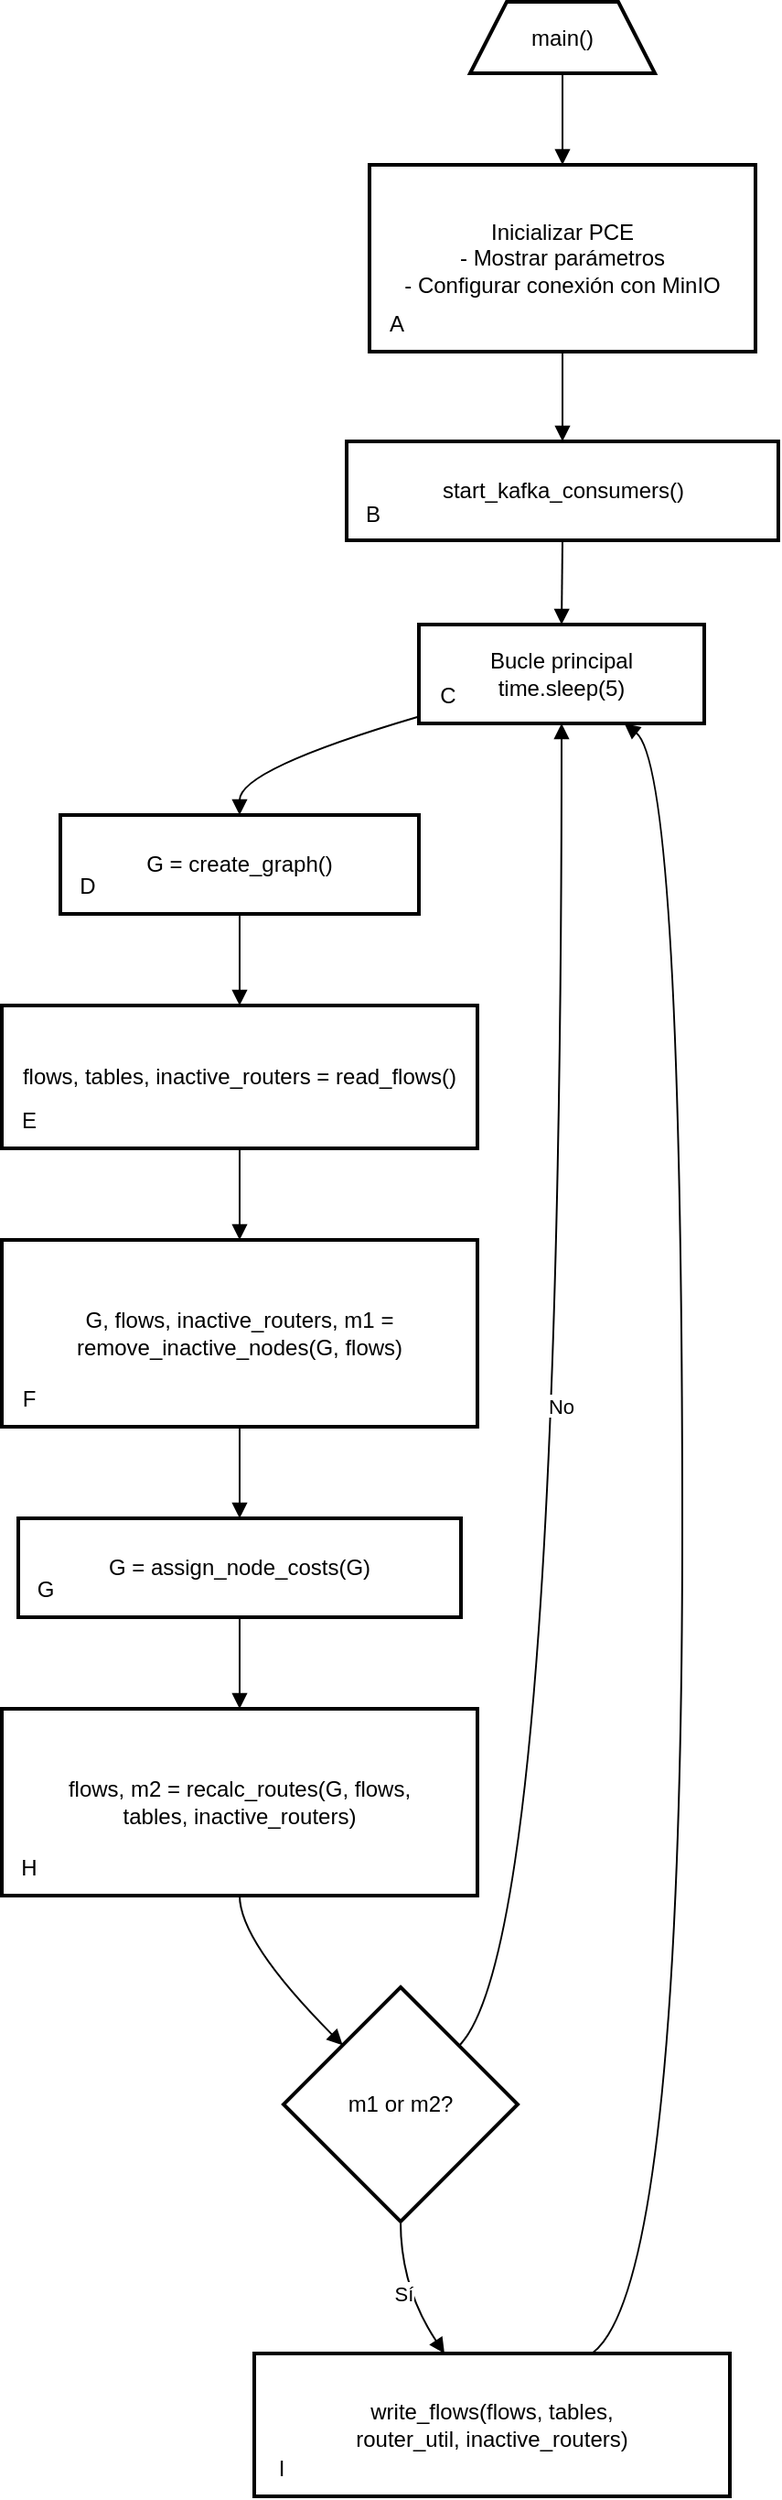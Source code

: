 <mxfile version="27.1.4">
  <diagram name="Página-1" id="7A-79g2rR8QNzKPr_fAy">
    <mxGraphModel grid="1" page="1" gridSize="10" guides="1" tooltips="1" connect="1" arrows="1" fold="1" pageScale="1" pageWidth="827" pageHeight="1169" math="0" shadow="0">
      <root>
        <mxCell id="0" />
        <mxCell id="1" parent="0" />
        <mxCell id="hZJwqxmd7VU3tZrbvJ7t-1" value="main()" style="shape=trapezoid;perimeter=trapezoidPerimeter;fixedSize=1;strokeWidth=2;whiteSpace=wrap;" vertex="1" parent="1">
          <mxGeometry x="426" y="1180" width="101" height="39" as="geometry" />
        </mxCell>
        <mxCell id="hZJwqxmd7VU3tZrbvJ7t-2" value="Inicializar PCE&#xa;    - Mostrar parámetros&#xa;    - Configurar conexión con MinIO" style="whiteSpace=wrap;strokeWidth=2;" vertex="1" parent="1">
          <mxGeometry x="371" y="1269" width="211" height="102" as="geometry" />
        </mxCell>
        <mxCell id="hZJwqxmd7VU3tZrbvJ7t-3" value="start_kafka_consumers()" style="whiteSpace=wrap;strokeWidth=2;" vertex="1" parent="1">
          <mxGeometry x="358.5" y="1420" width="236" height="54" as="geometry" />
        </mxCell>
        <mxCell id="hZJwqxmd7VU3tZrbvJ7t-5" value="Bucle principal&#xa;time.sleep(5)" style="whiteSpace=wrap;strokeWidth=2;" vertex="1" parent="1">
          <mxGeometry x="398" y="1520" width="156" height="54" as="geometry" />
        </mxCell>
        <mxCell id="hZJwqxmd7VU3tZrbvJ7t-6" value="G = create_graph()" style="whiteSpace=wrap;strokeWidth=2;" vertex="1" parent="1">
          <mxGeometry x="202" y="1624" width="196" height="54" as="geometry" />
        </mxCell>
        <mxCell id="hZJwqxmd7VU3tZrbvJ7t-7" value="flows, tables, inactive_routers = read_flows()" style="whiteSpace=wrap;strokeWidth=2;" vertex="1" parent="1">
          <mxGeometry x="170" y="1728" width="260" height="78" as="geometry" />
        </mxCell>
        <mxCell id="hZJwqxmd7VU3tZrbvJ7t-8" value="G, flows, inactive_routers, m1 = remove_inactive_nodes(G, flows)" style="whiteSpace=wrap;strokeWidth=2;" vertex="1" parent="1">
          <mxGeometry x="170" y="1856" width="260" height="102" as="geometry" />
        </mxCell>
        <mxCell id="hZJwqxmd7VU3tZrbvJ7t-9" value="G = assign_node_costs(G)" style="whiteSpace=wrap;strokeWidth=2;" vertex="1" parent="1">
          <mxGeometry x="179" y="2008" width="242" height="54" as="geometry" />
        </mxCell>
        <mxCell id="hZJwqxmd7VU3tZrbvJ7t-10" value="flows, m2 = recalc_routes(G, flows, tables, inactive_routers)" style="whiteSpace=wrap;strokeWidth=2;" vertex="1" parent="1">
          <mxGeometry x="170" y="2112" width="260" height="102" as="geometry" />
        </mxCell>
        <mxCell id="hZJwqxmd7VU3tZrbvJ7t-11" value="m1 or m2?" style="rhombus;strokeWidth=2;whiteSpace=wrap;" vertex="1" parent="1">
          <mxGeometry x="324" y="2264" width="128" height="128" as="geometry" />
        </mxCell>
        <mxCell id="hZJwqxmd7VU3tZrbvJ7t-12" value="write_flows(flows, tables, router_util, inactive_routers)" style="whiteSpace=wrap;strokeWidth=2;" vertex="1" parent="1">
          <mxGeometry x="308" y="2464" width="260" height="78" as="geometry" />
        </mxCell>
        <mxCell id="hZJwqxmd7VU3tZrbvJ7t-13" value="" style="curved=1;startArrow=none;endArrow=block;exitX=0.5;exitY=1;entryX=0.5;entryY=0;rounded=0;" edge="1" parent="1" source="hZJwqxmd7VU3tZrbvJ7t-1" target="hZJwqxmd7VU3tZrbvJ7t-2">
          <mxGeometry relative="1" as="geometry">
            <Array as="points" />
          </mxGeometry>
        </mxCell>
        <mxCell id="hZJwqxmd7VU3tZrbvJ7t-14" value="" style="curved=1;startArrow=none;endArrow=block;exitX=0.5;exitY=1;entryX=0.5;entryY=0;rounded=0;" edge="1" parent="1" source="hZJwqxmd7VU3tZrbvJ7t-2" target="hZJwqxmd7VU3tZrbvJ7t-3">
          <mxGeometry relative="1" as="geometry">
            <Array as="points" />
          </mxGeometry>
        </mxCell>
        <mxCell id="hZJwqxmd7VU3tZrbvJ7t-15" value="" style="curved=1;startArrow=none;endArrow=block;exitX=0.5;exitY=1;entryX=0.5;entryY=0;rounded=0;entryDx=0;entryDy=0;" edge="1" parent="1" source="hZJwqxmd7VU3tZrbvJ7t-3" target="hZJwqxmd7VU3tZrbvJ7t-5">
          <mxGeometry relative="1" as="geometry">
            <Array as="points" />
            <mxPoint x="477" y="1525" as="targetPoint" />
          </mxGeometry>
        </mxCell>
        <mxCell id="hZJwqxmd7VU3tZrbvJ7t-17" value="" style="curved=1;startArrow=none;endArrow=block;exitX=0;exitY=0.93;entryX=0.5;entryY=0;rounded=0;" edge="1" parent="1" source="hZJwqxmd7VU3tZrbvJ7t-5" target="hZJwqxmd7VU3tZrbvJ7t-6">
          <mxGeometry relative="1" as="geometry">
            <Array as="points">
              <mxPoint x="300" y="1599" />
            </Array>
          </mxGeometry>
        </mxCell>
        <mxCell id="hZJwqxmd7VU3tZrbvJ7t-18" value="" style="curved=1;startArrow=none;endArrow=block;exitX=0.5;exitY=1;entryX=0.5;entryY=0;rounded=0;" edge="1" parent="1" source="hZJwqxmd7VU3tZrbvJ7t-6" target="hZJwqxmd7VU3tZrbvJ7t-7">
          <mxGeometry relative="1" as="geometry">
            <Array as="points" />
          </mxGeometry>
        </mxCell>
        <mxCell id="hZJwqxmd7VU3tZrbvJ7t-19" value="" style="curved=1;startArrow=none;endArrow=block;exitX=0.5;exitY=1;entryX=0.5;entryY=0;rounded=0;" edge="1" parent="1" source="hZJwqxmd7VU3tZrbvJ7t-7" target="hZJwqxmd7VU3tZrbvJ7t-8">
          <mxGeometry relative="1" as="geometry">
            <Array as="points" />
          </mxGeometry>
        </mxCell>
        <mxCell id="hZJwqxmd7VU3tZrbvJ7t-20" value="" style="curved=1;startArrow=none;endArrow=block;exitX=0.5;exitY=1;entryX=0.5;entryY=0;rounded=0;" edge="1" parent="1" source="hZJwqxmd7VU3tZrbvJ7t-8" target="hZJwqxmd7VU3tZrbvJ7t-9">
          <mxGeometry relative="1" as="geometry">
            <Array as="points" />
          </mxGeometry>
        </mxCell>
        <mxCell id="hZJwqxmd7VU3tZrbvJ7t-21" value="" style="curved=1;startArrow=none;endArrow=block;exitX=0.5;exitY=1;entryX=0.5;entryY=0;rounded=0;" edge="1" parent="1" source="hZJwqxmd7VU3tZrbvJ7t-9" target="hZJwqxmd7VU3tZrbvJ7t-10">
          <mxGeometry relative="1" as="geometry">
            <Array as="points" />
          </mxGeometry>
        </mxCell>
        <mxCell id="hZJwqxmd7VU3tZrbvJ7t-22" value="" style="curved=1;startArrow=none;endArrow=block;exitX=0.5;exitY=1;entryX=0.01;entryY=0;rounded=0;" edge="1" parent="1" source="hZJwqxmd7VU3tZrbvJ7t-10" target="hZJwqxmd7VU3tZrbvJ7t-11">
          <mxGeometry relative="1" as="geometry">
            <Array as="points">
              <mxPoint x="300" y="2239" />
            </Array>
          </mxGeometry>
        </mxCell>
        <mxCell id="hZJwqxmd7VU3tZrbvJ7t-23" value="Sí" style="curved=1;startArrow=none;endArrow=block;exitX=0.5;exitY=1;entryX=0.4;entryY=0;rounded=0;" edge="1" parent="1" source="hZJwqxmd7VU3tZrbvJ7t-11" target="hZJwqxmd7VU3tZrbvJ7t-12">
          <mxGeometry relative="1" as="geometry">
            <Array as="points">
              <mxPoint x="388" y="2428" />
            </Array>
          </mxGeometry>
        </mxCell>
        <mxCell id="hZJwqxmd7VU3tZrbvJ7t-24" value="No" style="curved=1;startArrow=none;endArrow=block;exitX=1;exitY=0;entryX=0.5;entryY=1;rounded=0;" edge="1" parent="1" source="hZJwqxmd7VU3tZrbvJ7t-11" target="hZJwqxmd7VU3tZrbvJ7t-5">
          <mxGeometry relative="1" as="geometry">
            <Array as="points">
              <mxPoint x="476" y="2239" />
            </Array>
          </mxGeometry>
        </mxCell>
        <mxCell id="hZJwqxmd7VU3tZrbvJ7t-25" value="" style="curved=1;startArrow=none;endArrow=block;exitX=0.71;exitY=0;entryX=0.72;entryY=1;rounded=0;" edge="1" parent="1" source="hZJwqxmd7VU3tZrbvJ7t-12" target="hZJwqxmd7VU3tZrbvJ7t-5">
          <mxGeometry relative="1" as="geometry">
            <Array as="points">
              <mxPoint x="542" y="2428" />
              <mxPoint x="542" y="1599" />
            </Array>
          </mxGeometry>
        </mxCell>
        <mxCell id="A1NwjHwsTf2vZGztM3nG-1" value="A" style="text;html=1;align=center;verticalAlign=middle;whiteSpace=wrap;rounded=0;" vertex="1" parent="1">
          <mxGeometry x="371" y="1341" width="30" height="30" as="geometry" />
        </mxCell>
        <mxCell id="A1NwjHwsTf2vZGztM3nG-2" value="B" style="text;html=1;align=center;verticalAlign=middle;whiteSpace=wrap;rounded=0;" vertex="1" parent="1">
          <mxGeometry x="358" y="1445" width="30" height="30" as="geometry" />
        </mxCell>
        <mxCell id="A1NwjHwsTf2vZGztM3nG-3" value="C" style="text;html=1;align=center;verticalAlign=middle;whiteSpace=wrap;rounded=0;" vertex="1" parent="1">
          <mxGeometry x="399" y="1544" width="30" height="30" as="geometry" />
        </mxCell>
        <mxCell id="A1NwjHwsTf2vZGztM3nG-5" value="D" style="text;html=1;align=center;verticalAlign=middle;whiteSpace=wrap;rounded=0;" vertex="1" parent="1">
          <mxGeometry x="202" y="1648" width="30" height="30" as="geometry" />
        </mxCell>
        <mxCell id="A1NwjHwsTf2vZGztM3nG-6" value="E" style="text;html=1;align=center;verticalAlign=middle;whiteSpace=wrap;rounded=0;" vertex="1" parent="1">
          <mxGeometry x="170" y="1776" width="30" height="30" as="geometry" />
        </mxCell>
        <mxCell id="A1NwjHwsTf2vZGztM3nG-7" value="F" style="text;html=1;align=center;verticalAlign=middle;whiteSpace=wrap;rounded=0;" vertex="1" parent="1">
          <mxGeometry x="170" y="1928" width="30" height="30" as="geometry" />
        </mxCell>
        <mxCell id="A1NwjHwsTf2vZGztM3nG-8" value="G" style="text;html=1;align=center;verticalAlign=middle;whiteSpace=wrap;rounded=0;" vertex="1" parent="1">
          <mxGeometry x="179" y="2032" width="30" height="30" as="geometry" />
        </mxCell>
        <mxCell id="A1NwjHwsTf2vZGztM3nG-9" value="H" style="text;html=1;align=center;verticalAlign=middle;whiteSpace=wrap;rounded=0;" vertex="1" parent="1">
          <mxGeometry x="170" y="2184" width="30" height="30" as="geometry" />
        </mxCell>
        <mxCell id="A1NwjHwsTf2vZGztM3nG-10" value="I" style="text;html=1;align=center;verticalAlign=middle;whiteSpace=wrap;rounded=0;" vertex="1" parent="1">
          <mxGeometry x="308" y="2512" width="30" height="30" as="geometry" />
        </mxCell>
      </root>
    </mxGraphModel>
  </diagram>
</mxfile>

